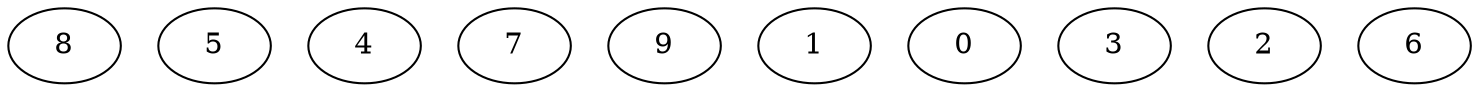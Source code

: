 digraph "Independent_Nodes_10_WeightType_Random#9" {
	graph ["Duplicate states"=0,
		GraphType=Independent,
		"Max states in OPEN"=0,
		Modes="120000ms; topo-ordered tasks, ; Pruning: task equivalence, fixed order ready list, ; F-value: ; Optimisation: best schedule length (\
SL) optimisation on equal, ",
		NumberOfTasks=10,
		"Pruned using list schedule length"=39,
		"States removed from OPEN"=0,
		TargetSystem="Homogeneous-2",
		"Time to schedule (ms)"=104,
		"Total idle time"=0,
		"Total schedule length"=29,
		"Total sequential time"=58,
		"Total states created"=89
	];
	8	["Finish time"=10,
		Processor=0,
		"Start time"=0,
		Weight=10];
	5	["Finish time"=9,
		Processor=1,
		"Start time"=0,
		Weight=9];
	4	["Finish time"=17,
		Processor=1,
		"Start time"=9,
		Weight=8];
	7	["Finish time"=18,
		Processor=0,
		"Start time"=10,
		Weight=8];
	9	["Finish time"=24,
		Processor=1,
		"Start time"=17,
		Weight=7];
	1	["Finish time"=24,
		Processor=0,
		"Start time"=18,
		Weight=6];
	0	["Finish time"=27,
		Processor=0,
		"Start time"=24,
		Weight=3];
	3	["Finish time"=27,
		Processor=1,
		"Start time"=24,
		Weight=3];
	2	["Finish time"=29,
		Processor=0,
		"Start time"=27,
		Weight=2];
	6	["Finish time"=29,
		Processor=1,
		"Start time"=27,
		Weight=2];
}
